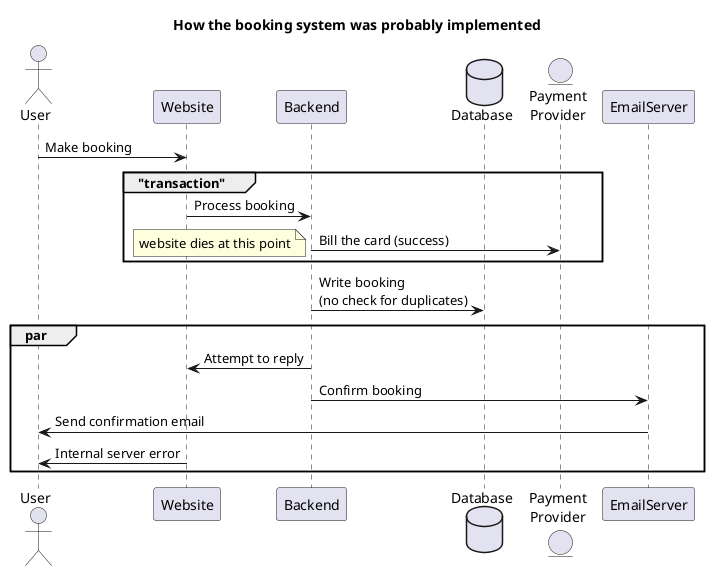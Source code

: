 @startuml  overview

title How the booking system was probably implemented
actor User 

User -> Website: Make booking 
group "transaction"
Website -> Backend: Process booking
database Database
entity "Payment\nProvider" as Provider 
Backend -> Provider: Bill the card (success)
note left: website dies at this point
end
Backend -> Database: Write booking \n(no check for duplicates) 
par 
Backend -> Website: Attempt to reply
Backend -> EmailServer: Confirm booking
EmailServer -> User: Send confirmation email 
Website -> User: Internal server error
end

@enduml